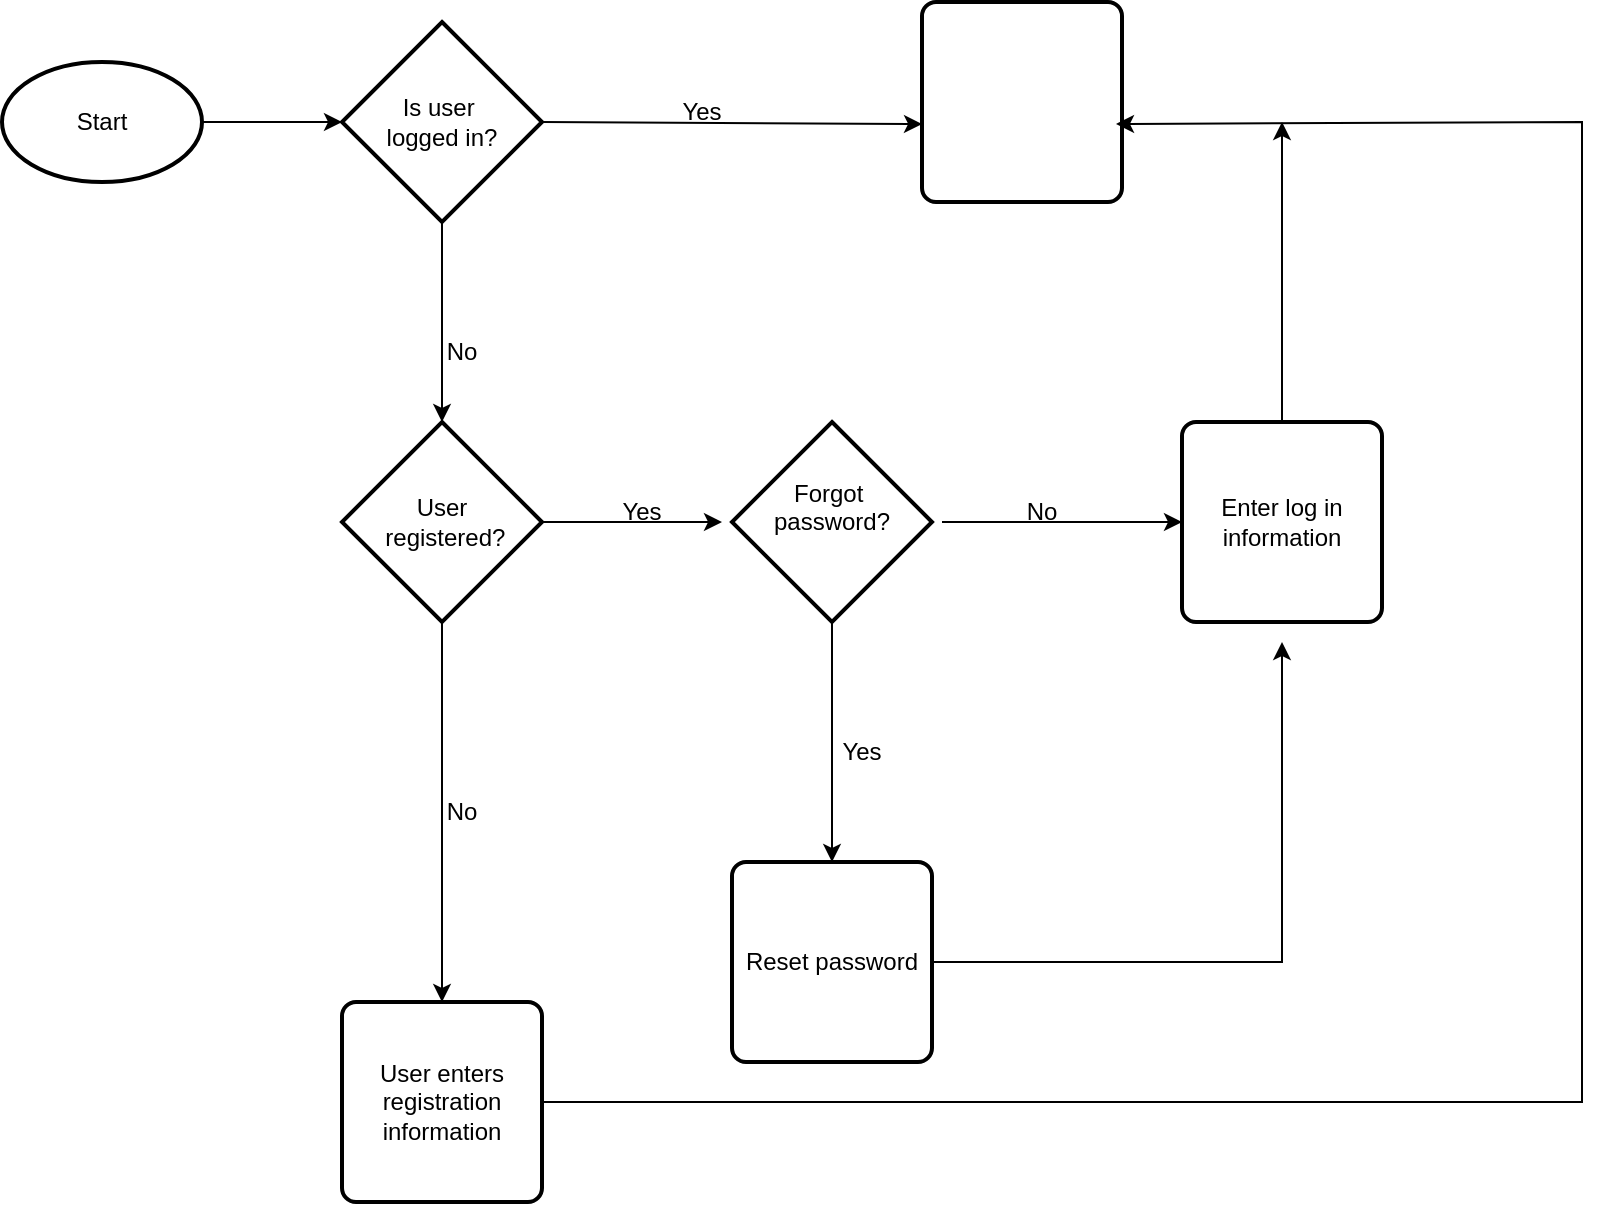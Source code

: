 <mxfile version="27.2.0">
  <diagram name="Page-1" id="-HNVCtr-uVQMWuIC4vpT">
    <mxGraphModel dx="1599" dy="793" grid="1" gridSize="10" guides="1" tooltips="1" connect="1" arrows="1" fold="1" page="1" pageScale="1" pageWidth="850" pageHeight="1100" math="0" shadow="0">
      <root>
        <mxCell id="0" />
        <mxCell id="1" parent="0" />
        <mxCell id="KTOv058LZEmAN_5zCTsI-6" value="User&lt;div&gt;&amp;nbsp;registered?&lt;/div&gt;" style="strokeWidth=2;html=1;shape=mxgraph.flowchart.decision;whiteSpace=wrap;" vertex="1" parent="1">
          <mxGeometry x="180" y="350" width="100" height="100" as="geometry" />
        </mxCell>
        <mxCell id="KTOv058LZEmAN_5zCTsI-7" value="Forgot&amp;nbsp;&lt;div&gt;password?&lt;div&gt;&lt;br&gt;&lt;/div&gt;&lt;/div&gt;" style="strokeWidth=2;html=1;shape=mxgraph.flowchart.decision;whiteSpace=wrap;" vertex="1" parent="1">
          <mxGeometry x="375" y="350" width="100" height="100" as="geometry" />
        </mxCell>
        <mxCell id="KTOv058LZEmAN_5zCTsI-8" value="Start" style="strokeWidth=2;html=1;shape=mxgraph.flowchart.start_1;whiteSpace=wrap;" vertex="1" parent="1">
          <mxGeometry x="10" y="170" width="100" height="60" as="geometry" />
        </mxCell>
        <mxCell id="KTOv058LZEmAN_5zCTsI-10" value="" style="rounded=1;whiteSpace=wrap;html=1;absoluteArcSize=1;arcSize=14;strokeWidth=2;" vertex="1" parent="1">
          <mxGeometry x="470" y="140" width="100" height="100" as="geometry" />
        </mxCell>
        <mxCell id="KTOv058LZEmAN_5zCTsI-11" value="User enters registration information" style="rounded=1;whiteSpace=wrap;html=1;absoluteArcSize=1;arcSize=14;strokeWidth=2;" vertex="1" parent="1">
          <mxGeometry x="180" y="640" width="100" height="100" as="geometry" />
        </mxCell>
        <mxCell id="KTOv058LZEmAN_5zCTsI-12" value="Reset password" style="rounded=1;whiteSpace=wrap;html=1;absoluteArcSize=1;arcSize=14;strokeWidth=2;" vertex="1" parent="1">
          <mxGeometry x="375" y="570" width="100" height="100" as="geometry" />
        </mxCell>
        <mxCell id="KTOv058LZEmAN_5zCTsI-13" value="Enter log in information" style="rounded=1;whiteSpace=wrap;html=1;absoluteArcSize=1;arcSize=14;strokeWidth=2;" vertex="1" parent="1">
          <mxGeometry x="600" y="350" width="100" height="100" as="geometry" />
        </mxCell>
        <mxCell id="KTOv058LZEmAN_5zCTsI-14" value="Is user&amp;nbsp;&lt;div&gt;logged in?&lt;/div&gt;" style="strokeWidth=2;html=1;shape=mxgraph.flowchart.decision;whiteSpace=wrap;" vertex="1" parent="1">
          <mxGeometry x="180" y="150" width="100" height="100" as="geometry" />
        </mxCell>
        <mxCell id="KTOv058LZEmAN_5zCTsI-15" value="" style="endArrow=classic;html=1;rounded=0;entryX=0;entryY=0.5;entryDx=0;entryDy=0;entryPerimeter=0;" edge="1" parent="1" target="KTOv058LZEmAN_5zCTsI-14">
          <mxGeometry width="50" height="50" relative="1" as="geometry">
            <mxPoint x="110" y="200" as="sourcePoint" />
            <mxPoint x="160" y="150" as="targetPoint" />
          </mxGeometry>
        </mxCell>
        <mxCell id="KTOv058LZEmAN_5zCTsI-16" value="" style="endArrow=classic;html=1;rounded=0;entryX=0;entryY=0.61;entryDx=0;entryDy=0;entryPerimeter=0;" edge="1" parent="1" target="KTOv058LZEmAN_5zCTsI-10">
          <mxGeometry width="50" height="50" relative="1" as="geometry">
            <mxPoint x="280" y="200" as="sourcePoint" />
            <mxPoint x="330" y="150" as="targetPoint" />
          </mxGeometry>
        </mxCell>
        <mxCell id="KTOv058LZEmAN_5zCTsI-17" value="" style="endArrow=classic;html=1;rounded=0;entryX=0.5;entryY=0;entryDx=0;entryDy=0;entryPerimeter=0;" edge="1" parent="1" target="KTOv058LZEmAN_5zCTsI-6">
          <mxGeometry width="50" height="50" relative="1" as="geometry">
            <mxPoint x="230" y="250" as="sourcePoint" />
            <mxPoint x="280" y="200" as="targetPoint" />
          </mxGeometry>
        </mxCell>
        <mxCell id="KTOv058LZEmAN_5zCTsI-18" value="" style="endArrow=classic;html=1;rounded=0;exitX=0.5;exitY=1;exitDx=0;exitDy=0;exitPerimeter=0;" edge="1" parent="1" source="KTOv058LZEmAN_5zCTsI-6">
          <mxGeometry width="50" height="50" relative="1" as="geometry">
            <mxPoint x="230" y="460" as="sourcePoint" />
            <mxPoint x="230" y="640" as="targetPoint" />
          </mxGeometry>
        </mxCell>
        <mxCell id="KTOv058LZEmAN_5zCTsI-19" value="" style="endArrow=classic;html=1;rounded=0;" edge="1" parent="1">
          <mxGeometry width="50" height="50" relative="1" as="geometry">
            <mxPoint x="280" y="400" as="sourcePoint" />
            <mxPoint x="370" y="400" as="targetPoint" />
          </mxGeometry>
        </mxCell>
        <mxCell id="KTOv058LZEmAN_5zCTsI-20" value="" style="endArrow=classic;html=1;rounded=0;entryX=0.97;entryY=0.61;entryDx=0;entryDy=0;entryPerimeter=0;" edge="1" parent="1" source="KTOv058LZEmAN_5zCTsI-11" target="KTOv058LZEmAN_5zCTsI-10">
          <mxGeometry width="50" height="50" relative="1" as="geometry">
            <mxPoint x="250" y="780" as="sourcePoint" />
            <mxPoint x="780" y="170" as="targetPoint" />
            <Array as="points">
              <mxPoint x="800" y="690" />
              <mxPoint x="800" y="200" />
            </Array>
          </mxGeometry>
        </mxCell>
        <mxCell id="KTOv058LZEmAN_5zCTsI-21" value="" style="endArrow=classic;html=1;rounded=0;exitX=1;exitY=0.5;exitDx=0;exitDy=0;" edge="1" parent="1" source="KTOv058LZEmAN_5zCTsI-12">
          <mxGeometry width="50" height="50" relative="1" as="geometry">
            <mxPoint x="510" y="630" as="sourcePoint" />
            <mxPoint x="650" y="460" as="targetPoint" />
            <Array as="points">
              <mxPoint x="650" y="620" />
            </Array>
          </mxGeometry>
        </mxCell>
        <mxCell id="KTOv058LZEmAN_5zCTsI-22" value="" style="endArrow=classic;html=1;rounded=0;entryX=0;entryY=0.5;entryDx=0;entryDy=0;" edge="1" parent="1" target="KTOv058LZEmAN_5zCTsI-13">
          <mxGeometry width="50" height="50" relative="1" as="geometry">
            <mxPoint x="480" y="400" as="sourcePoint" />
            <mxPoint x="530" y="350" as="targetPoint" />
          </mxGeometry>
        </mxCell>
        <mxCell id="KTOv058LZEmAN_5zCTsI-23" value="Yes" style="text;html=1;align=center;verticalAlign=middle;whiteSpace=wrap;rounded=0;" vertex="1" parent="1">
          <mxGeometry x="330" y="180" width="60" height="30" as="geometry" />
        </mxCell>
        <mxCell id="KTOv058LZEmAN_5zCTsI-24" value="No" style="text;html=1;align=center;verticalAlign=middle;whiteSpace=wrap;rounded=0;" vertex="1" parent="1">
          <mxGeometry x="210" y="300" width="60" height="30" as="geometry" />
        </mxCell>
        <mxCell id="KTOv058LZEmAN_5zCTsI-25" value="Yes" style="text;html=1;align=center;verticalAlign=middle;whiteSpace=wrap;rounded=0;" vertex="1" parent="1">
          <mxGeometry x="300" y="380" width="60" height="30" as="geometry" />
        </mxCell>
        <mxCell id="KTOv058LZEmAN_5zCTsI-26" value="No" style="text;html=1;align=center;verticalAlign=middle;whiteSpace=wrap;rounded=0;" vertex="1" parent="1">
          <mxGeometry x="210" y="530" width="60" height="30" as="geometry" />
        </mxCell>
        <mxCell id="KTOv058LZEmAN_5zCTsI-27" value="No" style="text;html=1;align=center;verticalAlign=middle;whiteSpace=wrap;rounded=0;" vertex="1" parent="1">
          <mxGeometry x="500" y="380" width="60" height="30" as="geometry" />
        </mxCell>
        <mxCell id="KTOv058LZEmAN_5zCTsI-28" value="Yes" style="text;html=1;align=center;verticalAlign=middle;whiteSpace=wrap;rounded=0;" vertex="1" parent="1">
          <mxGeometry x="410" y="500" width="60" height="30" as="geometry" />
        </mxCell>
        <mxCell id="KTOv058LZEmAN_5zCTsI-29" value="" style="endArrow=classic;html=1;rounded=0;exitX=0.5;exitY=1;exitDx=0;exitDy=0;exitPerimeter=0;entryX=0.5;entryY=0;entryDx=0;entryDy=0;entryPerimeter=0;" edge="1" parent="1" source="KTOv058LZEmAN_5zCTsI-7" target="KTOv058LZEmAN_5zCTsI-12">
          <mxGeometry width="50" height="50" relative="1" as="geometry">
            <mxPoint x="430" y="460" as="sourcePoint" />
            <mxPoint x="430" y="560" as="targetPoint" />
          </mxGeometry>
        </mxCell>
        <mxCell id="KTOv058LZEmAN_5zCTsI-30" value="" style="endArrow=classic;html=1;rounded=0;exitX=0.5;exitY=0;exitDx=0;exitDy=0;" edge="1" parent="1" source="KTOv058LZEmAN_5zCTsI-13">
          <mxGeometry width="50" height="50" relative="1" as="geometry">
            <mxPoint x="650" y="330" as="sourcePoint" />
            <mxPoint x="650" y="200" as="targetPoint" />
          </mxGeometry>
        </mxCell>
      </root>
    </mxGraphModel>
  </diagram>
</mxfile>

